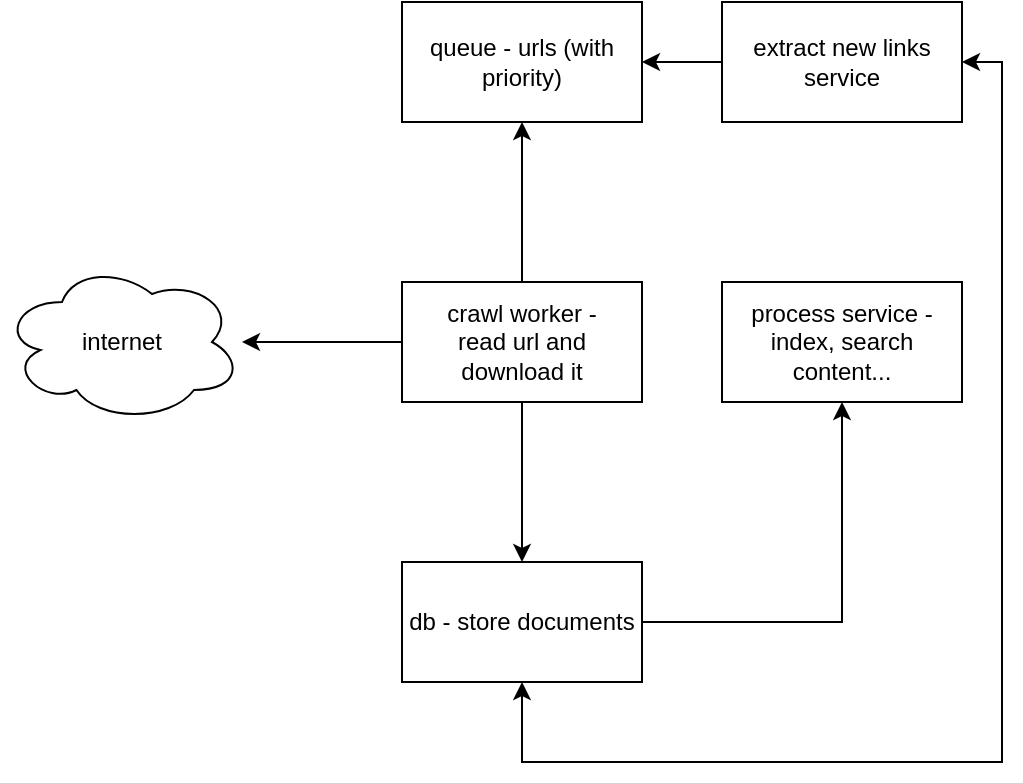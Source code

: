 <mxfile version="13.1.4" type="github"><diagram id="W-TVrH22gZFjLzvUV5IB" name="Page-1"><mxGraphModel dx="782" dy="475" grid="1" gridSize="10" guides="1" tooltips="1" connect="1" arrows="1" fold="1" page="1" pageScale="1" pageWidth="850" pageHeight="1100" math="0" shadow="0"><root><mxCell id="0"/><mxCell id="1" parent="0"/><mxCell id="UIXow5raotQVOKao5du5-7" value="" style="edgeStyle=orthogonalEdgeStyle;rounded=0;orthogonalLoop=1;jettySize=auto;html=1;" edge="1" parent="1" source="UIXow5raotQVOKao5du5-2" target="UIXow5raotQVOKao5du5-6"><mxGeometry relative="1" as="geometry"/></mxCell><mxCell id="UIXow5raotQVOKao5du5-2" value="crawl worker - &lt;br&gt;read url and download it" style="rounded=0;whiteSpace=wrap;html=1;" vertex="1" parent="1"><mxGeometry x="380" y="210" width="120" height="60" as="geometry"/></mxCell><mxCell id="UIXow5raotQVOKao5du5-10" value="" style="edgeStyle=orthogonalEdgeStyle;rounded=0;orthogonalLoop=1;jettySize=auto;html=1;" edge="1" parent="1" source="UIXow5raotQVOKao5du5-6" target="UIXow5raotQVOKao5du5-9"><mxGeometry relative="1" as="geometry"/></mxCell><mxCell id="UIXow5raotQVOKao5du5-19" value="" style="edgeStyle=orthogonalEdgeStyle;rounded=0;orthogonalLoop=1;jettySize=auto;html=1;startArrow=classic;startFill=1;entryX=1;entryY=0.5;entryDx=0;entryDy=0;" edge="1" parent="1" source="UIXow5raotQVOKao5du5-6" target="UIXow5raotQVOKao5du5-15"><mxGeometry relative="1" as="geometry"><mxPoint x="440" y="490" as="targetPoint"/><Array as="points"><mxPoint x="440" y="450"/><mxPoint x="680" y="450"/><mxPoint x="680" y="100"/></Array></mxGeometry></mxCell><mxCell id="UIXow5raotQVOKao5du5-6" value="db - store documents" style="rounded=0;whiteSpace=wrap;html=1;" vertex="1" parent="1"><mxGeometry x="380" y="350" width="120" height="60" as="geometry"/></mxCell><mxCell id="UIXow5raotQVOKao5du5-9" value="process service - index, search content..." style="rounded=0;whiteSpace=wrap;html=1;" vertex="1" parent="1"><mxGeometry x="540" y="210" width="120" height="60" as="geometry"/></mxCell><mxCell id="UIXow5raotQVOKao5du5-17" value="" style="edgeStyle=orthogonalEdgeStyle;rounded=0;orthogonalLoop=1;jettySize=auto;html=1;" edge="1" parent="1" source="UIXow5raotQVOKao5du5-15" target="UIXow5raotQVOKao5du5-4"><mxGeometry relative="1" as="geometry"/></mxCell><mxCell id="UIXow5raotQVOKao5du5-15" value="extract new links service" style="rounded=0;whiteSpace=wrap;html=1;" vertex="1" parent="1"><mxGeometry x="540" y="70" width="120" height="60" as="geometry"/></mxCell><mxCell id="UIXow5raotQVOKao5du5-4" value="queue - urls (with priority)" style="rounded=0;whiteSpace=wrap;html=1;" vertex="1" parent="1"><mxGeometry x="380" y="70" width="120" height="60" as="geometry"/></mxCell><mxCell id="UIXow5raotQVOKao5du5-12" value="" style="endArrow=classic;html=1;exitX=0;exitY=0.5;exitDx=0;exitDy=0;" edge="1" parent="1" source="UIXow5raotQVOKao5du5-2" target="UIXow5raotQVOKao5du5-20"><mxGeometry width="50" height="50" relative="1" as="geometry"><mxPoint x="360" y="240" as="sourcePoint"/><mxPoint x="300" y="240" as="targetPoint"/></mxGeometry></mxCell><mxCell id="UIXow5raotQVOKao5du5-14" value="" style="endArrow=classic;html=1;entryX=0.5;entryY=1;entryDx=0;entryDy=0;exitX=0.5;exitY=0;exitDx=0;exitDy=0;" edge="1" parent="1" source="UIXow5raotQVOKao5du5-2" target="UIXow5raotQVOKao5du5-4"><mxGeometry width="50" height="50" relative="1" as="geometry"><mxPoint x="520" y="260" as="sourcePoint"/><mxPoint x="570" y="210" as="targetPoint"/><Array as="points"/></mxGeometry></mxCell><mxCell id="UIXow5raotQVOKao5du5-20" value="internet" style="ellipse;shape=cloud;whiteSpace=wrap;html=1;" vertex="1" parent="1"><mxGeometry x="180" y="200" width="120" height="80" as="geometry"/></mxCell></root></mxGraphModel></diagram></mxfile>